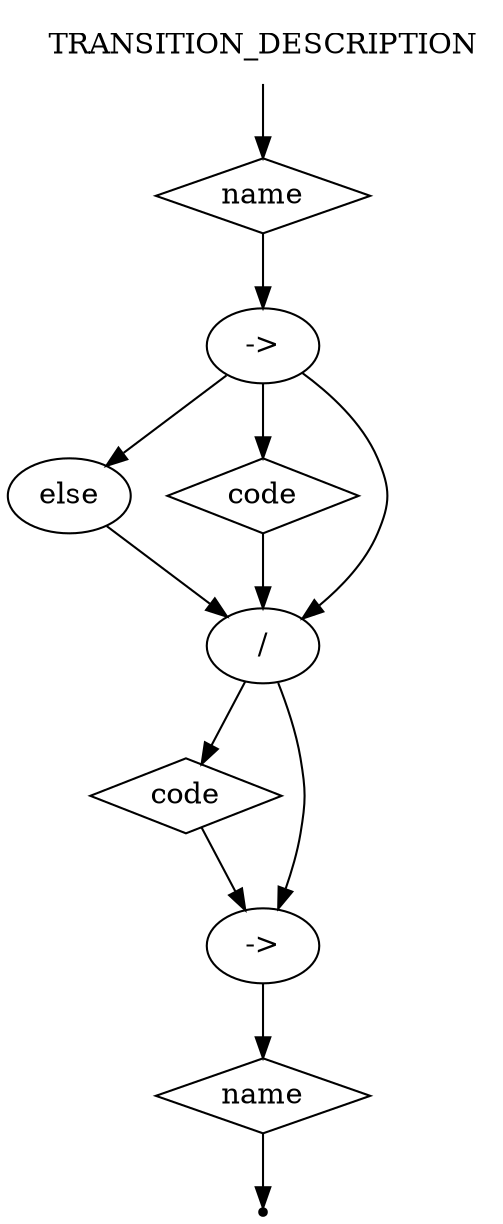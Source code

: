 digraph TRANSITION_DESCRIPTION {
    start [label=TRANSITION_DESCRIPTION shape=plaintext]
    A [label=name shape=diamond]
    B [label="->" shape=oval]
    C [label=else shape=oval]
    D [label=code shape=diamond]
    E [label="/" shape=oval]
    F [label=code shape=diamond]
    G [label="->" shape=oval]
    H [label=name shape=diamond]
    end [label="" shape=point]
    start -> A
    A -> B
    B -> C
    B -> D
    B -> E
    C -> E
    D -> E
    E -> F
    E -> G
    F -> G
    G -> H
    H -> end
}
